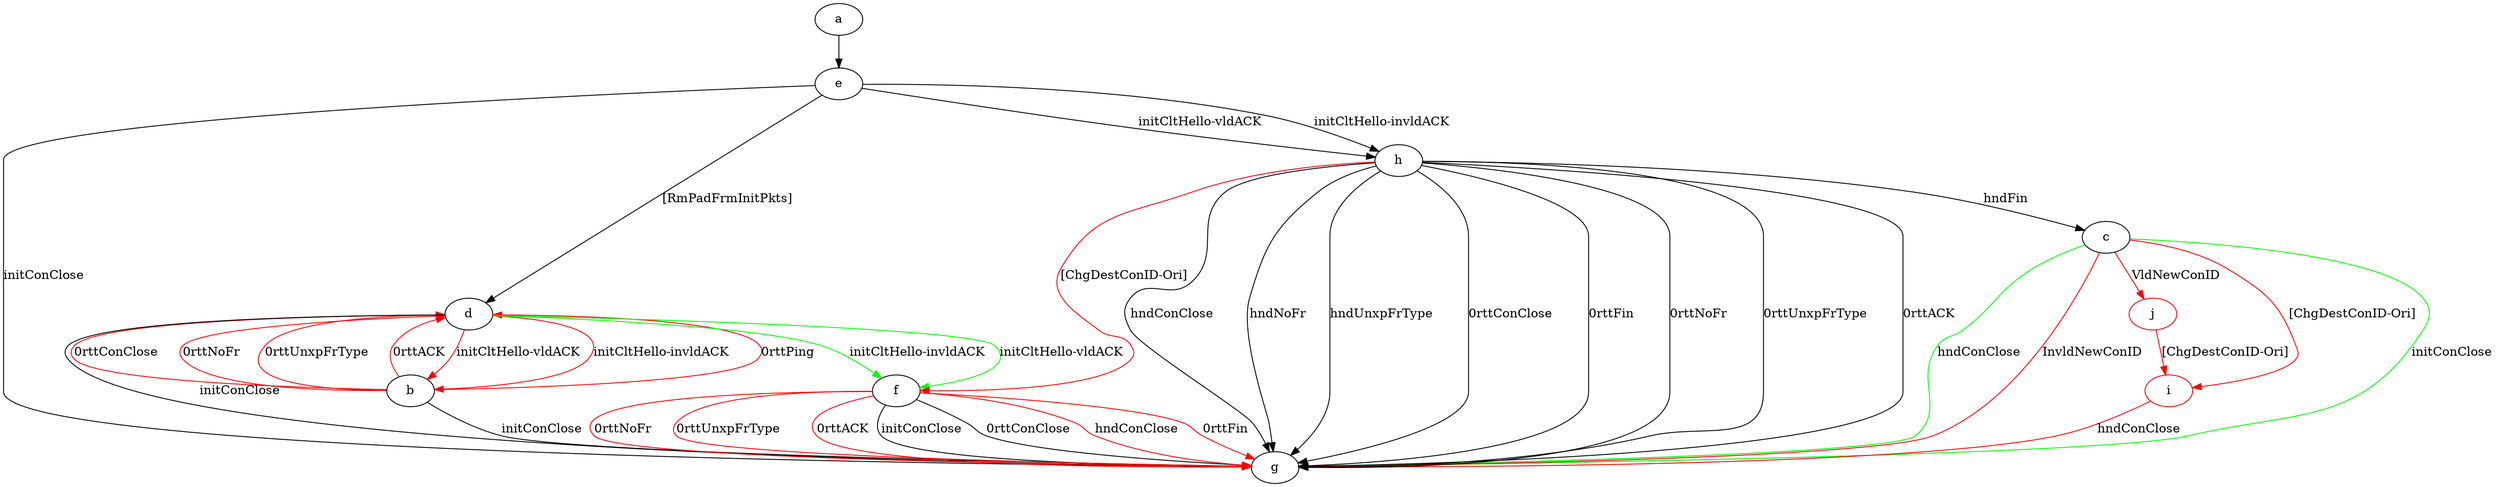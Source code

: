 digraph "" {
	a -> e	[key=0];
	b -> d	[key=0,
		color=red,
		label="0rttPing "];
	b -> d	[key=1,
		color=red,
		label="0rttConClose "];
	b -> d	[key=2,
		color=red,
		label="0rttNoFr "];
	b -> d	[key=3,
		color=red,
		label="0rttUnxpFrType "];
	b -> d	[key=4,
		color=red,
		label="0rttACK "];
	b -> g	[key=0,
		label="initConClose "];
	c -> g	[key=0,
		color=green,
		label="initConClose "];
	c -> g	[key=1,
		color=green,
		label="hndConClose "];
	c -> g	[key=2,
		color=red,
		label="InvldNewConID "];
	i	[color=red];
	c -> i	[key=0,
		color=red,
		label="[ChgDestConID-Ori] "];
	j	[color=red];
	c -> j	[key=0,
		color=red,
		label="VldNewConID "];
	d -> b	[key=0,
		color=red,
		label="initCltHello-vldACK "];
	d -> b	[key=1,
		color=red,
		label="initCltHello-invldACK "];
	d -> f	[key=0,
		color=green,
		label="initCltHello-vldACK "];
	d -> f	[key=1,
		color=green,
		label="initCltHello-invldACK "];
	d -> g	[key=0,
		label="initConClose "];
	e -> d	[key=0,
		label="[RmPadFrmInitPkts] "];
	e -> g	[key=0,
		label="initConClose "];
	e -> h	[key=0,
		label="initCltHello-vldACK "];
	e -> h	[key=1,
		label="initCltHello-invldACK "];
	f -> g	[key=0,
		label="initConClose "];
	f -> g	[key=1,
		label="0rttConClose "];
	f -> g	[key=2,
		color=red,
		label="hndConClose "];
	f -> g	[key=3,
		color=red,
		label="0rttFin "];
	f -> g	[key=4,
		color=red,
		label="0rttNoFr "];
	f -> g	[key=5,
		color=red,
		label="0rttUnxpFrType "];
	f -> g	[key=6,
		color=red,
		label="0rttACK "];
	h -> c	[key=0,
		label="hndFin "];
	h -> f	[key=0,
		color=red,
		label="[ChgDestConID-Ori] "];
	h -> g	[key=0,
		label="hndConClose "];
	h -> g	[key=1,
		label="hndNoFr "];
	h -> g	[key=2,
		label="hndUnxpFrType "];
	h -> g	[key=3,
		label="0rttConClose "];
	h -> g	[key=4,
		label="0rttFin "];
	h -> g	[key=5,
		label="0rttNoFr "];
	h -> g	[key=6,
		label="0rttUnxpFrType "];
	h -> g	[key=7,
		label="0rttACK "];
	i -> g	[key=0,
		color=red,
		label="hndConClose "];
	j -> i	[key=0,
		color=red,
		label="[ChgDestConID-Ori] "];
}
